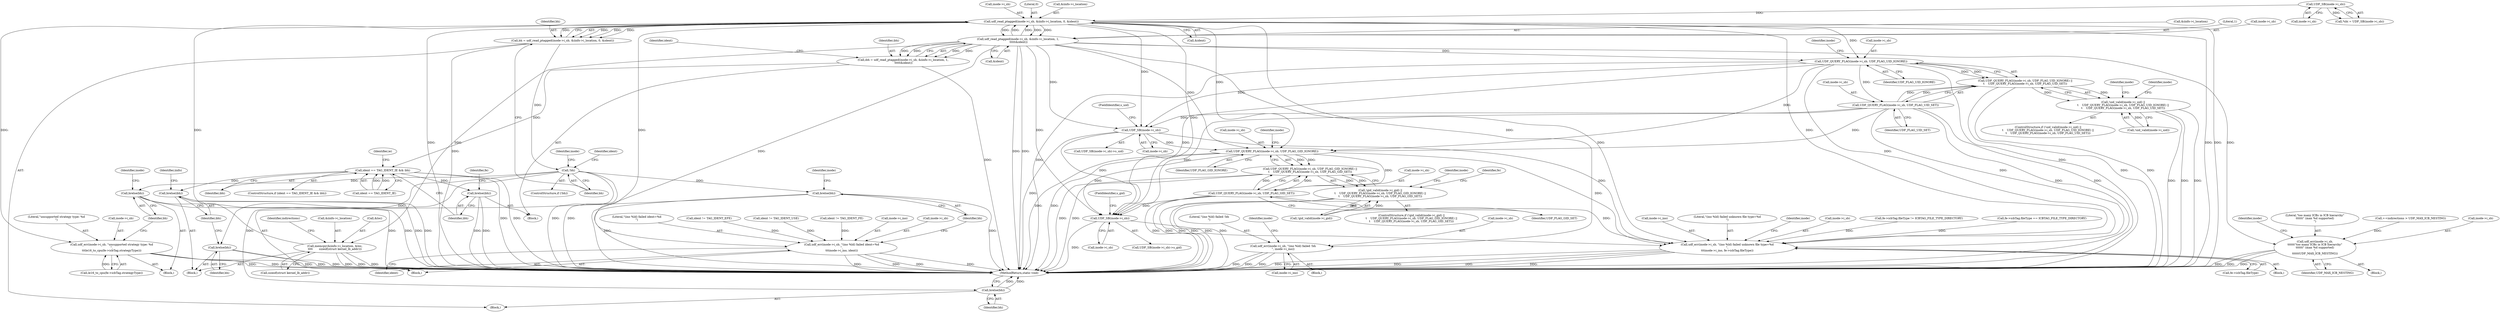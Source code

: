 digraph "0_linux_c03aa9f6e1f938618e6db2e23afef0574efeeb65@API" {
"1000133" [label="(Call,udf_read_ptagged(inode->i_sb, &iinfo->i_location, 0, &ident))"];
"1000213" [label="(Call,udf_read_ptagged(inode->i_sb, &iinfo->i_location, 1,\n \t\t\t\t\t&ident))"];
"1000133" [label="(Call,udf_read_ptagged(inode->i_sb, &iinfo->i_location, 0, &ident))"];
"1000121" [label="(Call,UDF_SB(inode->i_sb))"];
"1000259" [label="(Call,memcpy(&iinfo->i_location, &loc,\n\t\t\t\t       sizeof(struct kernel_lb_addr)))"];
"1000131" [label="(Call,bh = udf_read_ptagged(inode->i_sb, &iinfo->i_location, 0, &ident))"];
"1000145" [label="(Call,!bh)"];
"1000181" [label="(Call,brelse(bh))"];
"1000255" [label="(Call,brelse(bh))"];
"1000308" [label="(Call,brelse(bh))"];
"1001143" [label="(Call,brelse(bh))"];
"1000148" [label="(Call,udf_err(inode->i_sb, \"(ino %ld) failed !bh\n\", inode->i_ino))"];
"1000172" [label="(Call,udf_err(inode->i_sb, \"(ino %ld) failed ident=%d\n\",\n\t\t\tinode->i_ino, ident))"];
"1000297" [label="(Call,udf_err(inode->i_sb, \"unsupported strategy type: %d\n\",\n\t\t\tle16_to_cpu(fe->icbTag.strategyType)))"];
"1000574" [label="(Call,UDF_QUERY_FLAG(inode->i_sb, UDF_FLAG_UID_IGNORE))"];
"1000573" [label="(Call,UDF_QUERY_FLAG(inode->i_sb, UDF_FLAG_UID_IGNORE) ||\n\t    UDF_QUERY_FLAG(inode->i_sb, UDF_FLAG_UID_SET))"];
"1000567" [label="(Call,!uid_valid(inode->i_uid) ||\n\t    UDF_QUERY_FLAG(inode->i_sb, UDF_FLAG_UID_IGNORE) ||\n\t    UDF_QUERY_FLAG(inode->i_sb, UDF_FLAG_UID_SET))"];
"1000579" [label="(Call,UDF_QUERY_FLAG(inode->i_sb, UDF_FLAG_UID_SET))"];
"1000589" [label="(Call,UDF_SB(inode->i_sb))"];
"1000608" [label="(Call,UDF_QUERY_FLAG(inode->i_sb, UDF_FLAG_GID_IGNORE))"];
"1000607" [label="(Call,UDF_QUERY_FLAG(inode->i_sb, UDF_FLAG_GID_IGNORE) ||\n\t    UDF_QUERY_FLAG(inode->i_sb, UDF_FLAG_GID_SET))"];
"1000601" [label="(Call,!gid_valid(inode->i_gid) ||\n\t    UDF_QUERY_FLAG(inode->i_sb, UDF_FLAG_GID_IGNORE) ||\n\t    UDF_QUERY_FLAG(inode->i_sb, UDF_FLAG_GID_SET))"];
"1000613" [label="(Call,UDF_QUERY_FLAG(inode->i_sb, UDF_FLAG_GID_SET))"];
"1000623" [label="(Call,UDF_SB(inode->i_sb))"];
"1001087" [label="(Call,udf_err(inode->i_sb, \"(ino %ld) failed unknown file type=%d\n\",\n\t\t\tinode->i_ino, fe->icbTag.fileType))"];
"1000211" [label="(Call,ibh = udf_read_ptagged(inode->i_sb, &iinfo->i_location, 1,\n \t\t\t\t\t&ident))"];
"1000225" [label="(Call,ident == TAG_IDENT_IE && ibh)"];
"1000257" [label="(Call,brelse(ibh))"];
"1000284" [label="(Call,brelse(ibh))"];
"1000274" [label="(Call,udf_err(inode->i_sb,\n\t\t\t\t\t\t\"too many ICBs in ICB hierarchy\"\n\t\t\t\t\t\t\" (max %d supported)\n\",\n\t\t\t\t\t\tUDF_MAX_ICB_NESTING))"];
"1000586" [label="(Identifier,inode)"];
"1000264" [label="(Call,&loc)"];
"1000211" [label="(Call,ibh = udf_read_ptagged(inode->i_sb, &iinfo->i_location, 1,\n \t\t\t\t\t&ident))"];
"1000119" [label="(Call,*sbi = UDF_SB(inode->i_sb))"];
"1000581" [label="(Identifier,inode)"];
"1000298" [label="(Call,inode->i_sb)"];
"1000609" [label="(Call,inode->i_sb)"];
"1001088" [label="(Call,inode->i_sb)"];
"1000608" [label="(Call,UDF_QUERY_FLAG(inode->i_sb, UDF_FLAG_GID_IGNORE))"];
"1000105" [label="(Block,)"];
"1000615" [label="(Identifier,inode)"];
"1000630" [label="(Call,fe->icbTag.fileType != ICBTAG_FILE_TYPE_DIRECTORY)"];
"1000132" [label="(Identifier,bh)"];
"1000578" [label="(Identifier,UDF_FLAG_UID_IGNORE)"];
"1000224" [label="(ControlStructure,if (ident == TAG_IDENT_IE && ibh))"];
"1000134" [label="(Call,inode->i_sb)"];
"1000296" [label="(Block,)"];
"1000588" [label="(Call,UDF_SB(inode->i_sb)->s_uid)"];
"1000627" [label="(FieldIdentifier,s_gid)"];
"1000302" [label="(Call,le16_to_cpu(fe->icbTag.strategyType))"];
"1000284" [label="(Call,brelse(ibh))"];
"1000607" [label="(Call,UDF_QUERY_FLAG(inode->i_sb, UDF_FLAG_GID_IGNORE) ||\n\t    UDF_QUERY_FLAG(inode->i_sb, UDF_FLAG_GID_SET))"];
"1000575" [label="(Call,inode->i_sb)"];
"1000612" [label="(Identifier,UDF_FLAG_GID_IGNORE)"];
"1000209" [label="(Block,)"];
"1000177" [label="(Call,inode->i_ino)"];
"1000225" [label="(Call,ident == TAG_IDENT_IE && ibh)"];
"1000285" [label="(Identifier,ibh)"];
"1000652" [label="(Call,fe->icbTag.fileType == ICBTAG_FILE_TYPE_DIRECTORY)"];
"1000257" [label="(Call,brelse(ibh))"];
"1001087" [label="(Call,udf_err(inode->i_sb, \"(ino %ld) failed unknown file type=%d\n\",\n\t\t\tinode->i_ino, fe->icbTag.fileType))"];
"1000590" [label="(Call,inode->i_sb)"];
"1000148" [label="(Call,udf_err(inode->i_sb, \"(ino %ld) failed !bh\n\", inode->i_ino))"];
"1000614" [label="(Call,inode->i_sb)"];
"1000567" [label="(Call,!uid_valid(inode->i_uid) ||\n\t    UDF_QUERY_FLAG(inode->i_sb, UDF_FLAG_UID_IGNORE) ||\n\t    UDF_QUERY_FLAG(inode->i_sb, UDF_FLAG_UID_SET))"];
"1000601" [label="(Call,!gid_valid(inode->i_gid) ||\n\t    UDF_QUERY_FLAG(inode->i_sb, UDF_FLAG_GID_IGNORE) ||\n\t    UDF_QUERY_FLAG(inode->i_sb, UDF_FLAG_GID_SET))"];
"1000623" [label="(Call,UDF_SB(inode->i_sb))"];
"1000633" [label="(Identifier,fe)"];
"1000142" [label="(Call,&ident)"];
"1000269" [label="(Call,++indirections > UDF_MAX_ICB_NESTING)"];
"1000297" [label="(Call,udf_err(inode->i_sb, \"unsupported strategy type: %d\n\",\n\t\t\tle16_to_cpu(fe->icbTag.strategyType)))"];
"1000149" [label="(Call,inode->i_sb)"];
"1001092" [label="(Call,inode->i_ino)"];
"1000311" [label="(Identifier,inode)"];
"1000317" [label="(Identifier,fe)"];
"1000212" [label="(Identifier,ibh)"];
"1000172" [label="(Call,udf_err(inode->i_sb, \"(ino %ld) failed ident=%d\n\",\n\t\t\tinode->i_ino, ident))"];
"1000589" [label="(Call,UDF_SB(inode->i_sb))"];
"1000568" [label="(Call,!uid_valid(inode->i_uid))"];
"1000173" [label="(Call,inode->i_sb)"];
"1000226" [label="(Call,ident == TAG_IDENT_IE)"];
"1000176" [label="(Literal,\"(ino %ld) failed ident=%d\n\")"];
"1000301" [label="(Literal,\"unsupported strategy type: %d\n\")"];
"1000133" [label="(Call,udf_read_ptagged(inode->i_sb, &iinfo->i_location, 0, &ident))"];
"1000184" [label="(Identifier,inode)"];
"1000275" [label="(Call,inode->i_sb)"];
"1000259" [label="(Call,memcpy(&iinfo->i_location, &loc,\n\t\t\t\t       sizeof(struct kernel_lb_addr)))"];
"1000121" [label="(Call,UDF_SB(inode->i_sb))"];
"1001095" [label="(Call,fe->icbTag.fileType)"];
"1001091" [label="(Literal,\"(ino %ld) failed unknown file type=%d\n\")"];
"1000214" [label="(Call,inode->i_sb)"];
"1000217" [label="(Call,&iinfo->i_location)"];
"1000255" [label="(Call,brelse(bh))"];
"1000274" [label="(Call,udf_err(inode->i_sb,\n\t\t\t\t\t\t\"too many ICBs in ICB hierarchy\"\n\t\t\t\t\t\t\" (max %d supported)\n\",\n\t\t\t\t\t\tUDF_MAX_ICB_NESTING))"];
"1000271" [label="(Identifier,indirections)"];
"1001101" [label="(Identifier,inode)"];
"1001143" [label="(Call,brelse(bh))"];
"1000254" [label="(Block,)"];
"1000165" [label="(Call,ident != TAG_IDENT_EFE)"];
"1000580" [label="(Call,inode->i_sb)"];
"1000162" [label="(Identifier,ident)"];
"1000266" [label="(Call,sizeof(struct kernel_lb_addr))"];
"1000273" [label="(Block,)"];
"1000281" [label="(Identifier,inode)"];
"1000171" [label="(Block,)"];
"1000122" [label="(Call,inode->i_sb)"];
"1000144" [label="(ControlStructure,if (!bh))"];
"1000260" [label="(Call,&iinfo->i_location)"];
"1000147" [label="(Block,)"];
"1000141" [label="(Literal,0)"];
"1000595" [label="(Identifier,inode)"];
"1000617" [label="(Identifier,UDF_FLAG_GID_SET)"];
"1000150" [label="(Identifier,inode)"];
"1000308" [label="(Call,brelse(bh))"];
"1000168" [label="(Call,ident != TAG_IDENT_USE)"];
"1000222" [label="(Call,&ident)"];
"1000227" [label="(Identifier,ident)"];
"1000152" [label="(Literal,\"(ino %ld) failed !bh\n\")"];
"1000137" [label="(Call,&iinfo->i_location)"];
"1000153" [label="(Call,inode->i_ino)"];
"1000221" [label="(Literal,1)"];
"1000622" [label="(Call,UDF_SB(inode->i_sb)->s_gid)"];
"1000145" [label="(Call,!bh)"];
"1000624" [label="(Call,inode->i_sb)"];
"1000573" [label="(Call,UDF_QUERY_FLAG(inode->i_sb, UDF_FLAG_UID_IGNORE) ||\n\t    UDF_QUERY_FLAG(inode->i_sb, UDF_FLAG_UID_SET))"];
"1000213" [label="(Call,udf_read_ptagged(inode->i_sb, &iinfo->i_location, 1,\n \t\t\t\t\t&ident))"];
"1001145" [label="(MethodReturn,static void)"];
"1000161" [label="(Call,ident != TAG_IDENT_FE)"];
"1000613" [label="(Call,UDF_QUERY_FLAG(inode->i_sb, UDF_FLAG_GID_SET))"];
"1000258" [label="(Identifier,ibh)"];
"1000262" [label="(Identifier,iinfo)"];
"1000157" [label="(Identifier,inode)"];
"1000180" [label="(Identifier,ident)"];
"1000256" [label="(Identifier,bh)"];
"1001144" [label="(Identifier,bh)"];
"1000566" [label="(ControlStructure,if (!uid_valid(inode->i_uid) ||\n\t    UDF_QUERY_FLAG(inode->i_sb, UDF_FLAG_UID_IGNORE) ||\n\t    UDF_QUERY_FLAG(inode->i_sb, UDF_FLAG_UID_SET)))"];
"1000583" [label="(Identifier,UDF_FLAG_UID_SET)"];
"1000620" [label="(Identifier,inode)"];
"1000602" [label="(Call,!gid_valid(inode->i_gid))"];
"1000593" [label="(FieldIdentifier,s_uid)"];
"1000574" [label="(Call,UDF_QUERY_FLAG(inode->i_sb, UDF_FLAG_UID_IGNORE))"];
"1000181" [label="(Call,brelse(bh))"];
"1000579" [label="(Call,UDF_QUERY_FLAG(inode->i_sb, UDF_FLAG_UID_SET))"];
"1000278" [label="(Literal,\"too many ICBs in ICB hierarchy\"\n\t\t\t\t\t\t\" (max %d supported)\n\")"];
"1000131" [label="(Call,bh = udf_read_ptagged(inode->i_sb, &iinfo->i_location, 0, &ident))"];
"1000950" [label="(Block,)"];
"1000182" [label="(Identifier,bh)"];
"1000234" [label="(Identifier,ie)"];
"1000146" [label="(Identifier,bh)"];
"1000600" [label="(ControlStructure,if (!gid_valid(inode->i_gid) ||\n\t    UDF_QUERY_FLAG(inode->i_sb, UDF_FLAG_GID_IGNORE) ||\n\t    UDF_QUERY_FLAG(inode->i_sb, UDF_FLAG_GID_SET)))"];
"1000279" [label="(Identifier,UDF_MAX_ICB_NESTING)"];
"1000229" [label="(Identifier,ibh)"];
"1000309" [label="(Identifier,bh)"];
"1000133" -> "1000131"  [label="AST: "];
"1000133" -> "1000142"  [label="CFG: "];
"1000134" -> "1000133"  [label="AST: "];
"1000137" -> "1000133"  [label="AST: "];
"1000141" -> "1000133"  [label="AST: "];
"1000142" -> "1000133"  [label="AST: "];
"1000131" -> "1000133"  [label="CFG: "];
"1000133" -> "1001145"  [label="DDG: "];
"1000133" -> "1001145"  [label="DDG: "];
"1000133" -> "1001145"  [label="DDG: "];
"1000133" -> "1000131"  [label="DDG: "];
"1000133" -> "1000131"  [label="DDG: "];
"1000133" -> "1000131"  [label="DDG: "];
"1000133" -> "1000131"  [label="DDG: "];
"1000213" -> "1000133"  [label="DDG: "];
"1000213" -> "1000133"  [label="DDG: "];
"1000121" -> "1000133"  [label="DDG: "];
"1000259" -> "1000133"  [label="DDG: "];
"1000133" -> "1000148"  [label="DDG: "];
"1000133" -> "1000172"  [label="DDG: "];
"1000133" -> "1000213"  [label="DDG: "];
"1000133" -> "1000213"  [label="DDG: "];
"1000133" -> "1000213"  [label="DDG: "];
"1000133" -> "1000297"  [label="DDG: "];
"1000133" -> "1000574"  [label="DDG: "];
"1000133" -> "1000589"  [label="DDG: "];
"1000133" -> "1000608"  [label="DDG: "];
"1000133" -> "1000623"  [label="DDG: "];
"1000133" -> "1001087"  [label="DDG: "];
"1000213" -> "1000211"  [label="AST: "];
"1000213" -> "1000222"  [label="CFG: "];
"1000214" -> "1000213"  [label="AST: "];
"1000217" -> "1000213"  [label="AST: "];
"1000221" -> "1000213"  [label="AST: "];
"1000222" -> "1000213"  [label="AST: "];
"1000211" -> "1000213"  [label="CFG: "];
"1000213" -> "1001145"  [label="DDG: "];
"1000213" -> "1001145"  [label="DDG: "];
"1000213" -> "1001145"  [label="DDG: "];
"1000213" -> "1000211"  [label="DDG: "];
"1000213" -> "1000211"  [label="DDG: "];
"1000213" -> "1000211"  [label="DDG: "];
"1000213" -> "1000211"  [label="DDG: "];
"1000213" -> "1000259"  [label="DDG: "];
"1000213" -> "1000274"  [label="DDG: "];
"1000213" -> "1000574"  [label="DDG: "];
"1000213" -> "1000589"  [label="DDG: "];
"1000213" -> "1000608"  [label="DDG: "];
"1000213" -> "1000623"  [label="DDG: "];
"1000213" -> "1001087"  [label="DDG: "];
"1000121" -> "1000119"  [label="AST: "];
"1000121" -> "1000122"  [label="CFG: "];
"1000122" -> "1000121"  [label="AST: "];
"1000119" -> "1000121"  [label="CFG: "];
"1000121" -> "1000119"  [label="DDG: "];
"1000259" -> "1000254"  [label="AST: "];
"1000259" -> "1000266"  [label="CFG: "];
"1000260" -> "1000259"  [label="AST: "];
"1000264" -> "1000259"  [label="AST: "];
"1000266" -> "1000259"  [label="AST: "];
"1000271" -> "1000259"  [label="CFG: "];
"1000259" -> "1001145"  [label="DDG: "];
"1000259" -> "1001145"  [label="DDG: "];
"1000259" -> "1001145"  [label="DDG: "];
"1000131" -> "1000105"  [label="AST: "];
"1000132" -> "1000131"  [label="AST: "];
"1000146" -> "1000131"  [label="CFG: "];
"1000131" -> "1001145"  [label="DDG: "];
"1000131" -> "1000145"  [label="DDG: "];
"1000145" -> "1000144"  [label="AST: "];
"1000145" -> "1000146"  [label="CFG: "];
"1000146" -> "1000145"  [label="AST: "];
"1000150" -> "1000145"  [label="CFG: "];
"1000162" -> "1000145"  [label="CFG: "];
"1000145" -> "1001145"  [label="DDG: "];
"1000145" -> "1001145"  [label="DDG: "];
"1000145" -> "1000181"  [label="DDG: "];
"1000145" -> "1000255"  [label="DDG: "];
"1000145" -> "1000308"  [label="DDG: "];
"1000145" -> "1001143"  [label="DDG: "];
"1000181" -> "1000171"  [label="AST: "];
"1000181" -> "1000182"  [label="CFG: "];
"1000182" -> "1000181"  [label="AST: "];
"1000184" -> "1000181"  [label="CFG: "];
"1000181" -> "1001145"  [label="DDG: "];
"1000181" -> "1001145"  [label="DDG: "];
"1000255" -> "1000254"  [label="AST: "];
"1000255" -> "1000256"  [label="CFG: "];
"1000256" -> "1000255"  [label="AST: "];
"1000258" -> "1000255"  [label="CFG: "];
"1000255" -> "1001145"  [label="DDG: "];
"1000255" -> "1001145"  [label="DDG: "];
"1000308" -> "1000296"  [label="AST: "];
"1000308" -> "1000309"  [label="CFG: "];
"1000309" -> "1000308"  [label="AST: "];
"1000311" -> "1000308"  [label="CFG: "];
"1000308" -> "1001145"  [label="DDG: "];
"1000308" -> "1001145"  [label="DDG: "];
"1001143" -> "1000105"  [label="AST: "];
"1001143" -> "1001144"  [label="CFG: "];
"1001144" -> "1001143"  [label="AST: "];
"1001145" -> "1001143"  [label="CFG: "];
"1001143" -> "1001145"  [label="DDG: "];
"1001143" -> "1001145"  [label="DDG: "];
"1000148" -> "1000147"  [label="AST: "];
"1000148" -> "1000153"  [label="CFG: "];
"1000149" -> "1000148"  [label="AST: "];
"1000152" -> "1000148"  [label="AST: "];
"1000153" -> "1000148"  [label="AST: "];
"1000157" -> "1000148"  [label="CFG: "];
"1000148" -> "1001145"  [label="DDG: "];
"1000148" -> "1001145"  [label="DDG: "];
"1000148" -> "1001145"  [label="DDG: "];
"1000172" -> "1000171"  [label="AST: "];
"1000172" -> "1000180"  [label="CFG: "];
"1000173" -> "1000172"  [label="AST: "];
"1000176" -> "1000172"  [label="AST: "];
"1000177" -> "1000172"  [label="AST: "];
"1000180" -> "1000172"  [label="AST: "];
"1000182" -> "1000172"  [label="CFG: "];
"1000172" -> "1001145"  [label="DDG: "];
"1000172" -> "1001145"  [label="DDG: "];
"1000172" -> "1001145"  [label="DDG: "];
"1000172" -> "1001145"  [label="DDG: "];
"1000168" -> "1000172"  [label="DDG: "];
"1000165" -> "1000172"  [label="DDG: "];
"1000161" -> "1000172"  [label="DDG: "];
"1000297" -> "1000296"  [label="AST: "];
"1000297" -> "1000302"  [label="CFG: "];
"1000298" -> "1000297"  [label="AST: "];
"1000301" -> "1000297"  [label="AST: "];
"1000302" -> "1000297"  [label="AST: "];
"1000309" -> "1000297"  [label="CFG: "];
"1000297" -> "1001145"  [label="DDG: "];
"1000297" -> "1001145"  [label="DDG: "];
"1000297" -> "1001145"  [label="DDG: "];
"1000302" -> "1000297"  [label="DDG: "];
"1000574" -> "1000573"  [label="AST: "];
"1000574" -> "1000578"  [label="CFG: "];
"1000575" -> "1000574"  [label="AST: "];
"1000578" -> "1000574"  [label="AST: "];
"1000581" -> "1000574"  [label="CFG: "];
"1000573" -> "1000574"  [label="CFG: "];
"1000574" -> "1001145"  [label="DDG: "];
"1000574" -> "1001145"  [label="DDG: "];
"1000574" -> "1000573"  [label="DDG: "];
"1000574" -> "1000573"  [label="DDG: "];
"1000574" -> "1000579"  [label="DDG: "];
"1000574" -> "1000589"  [label="DDG: "];
"1000574" -> "1000608"  [label="DDG: "];
"1000574" -> "1000623"  [label="DDG: "];
"1000574" -> "1001087"  [label="DDG: "];
"1000573" -> "1000567"  [label="AST: "];
"1000573" -> "1000579"  [label="CFG: "];
"1000579" -> "1000573"  [label="AST: "];
"1000567" -> "1000573"  [label="CFG: "];
"1000573" -> "1001145"  [label="DDG: "];
"1000573" -> "1001145"  [label="DDG: "];
"1000573" -> "1000567"  [label="DDG: "];
"1000573" -> "1000567"  [label="DDG: "];
"1000579" -> "1000573"  [label="DDG: "];
"1000579" -> "1000573"  [label="DDG: "];
"1000567" -> "1000566"  [label="AST: "];
"1000567" -> "1000568"  [label="CFG: "];
"1000568" -> "1000567"  [label="AST: "];
"1000586" -> "1000567"  [label="CFG: "];
"1000595" -> "1000567"  [label="CFG: "];
"1000567" -> "1001145"  [label="DDG: "];
"1000567" -> "1001145"  [label="DDG: "];
"1000567" -> "1001145"  [label="DDG: "];
"1000568" -> "1000567"  [label="DDG: "];
"1000579" -> "1000583"  [label="CFG: "];
"1000580" -> "1000579"  [label="AST: "];
"1000583" -> "1000579"  [label="AST: "];
"1000579" -> "1001145"  [label="DDG: "];
"1000579" -> "1001145"  [label="DDG: "];
"1000579" -> "1000589"  [label="DDG: "];
"1000579" -> "1000608"  [label="DDG: "];
"1000579" -> "1000623"  [label="DDG: "];
"1000579" -> "1001087"  [label="DDG: "];
"1000589" -> "1000588"  [label="AST: "];
"1000589" -> "1000590"  [label="CFG: "];
"1000590" -> "1000589"  [label="AST: "];
"1000593" -> "1000589"  [label="CFG: "];
"1000589" -> "1001145"  [label="DDG: "];
"1000589" -> "1000608"  [label="DDG: "];
"1000589" -> "1000623"  [label="DDG: "];
"1000589" -> "1001087"  [label="DDG: "];
"1000608" -> "1000607"  [label="AST: "];
"1000608" -> "1000612"  [label="CFG: "];
"1000609" -> "1000608"  [label="AST: "];
"1000612" -> "1000608"  [label="AST: "];
"1000615" -> "1000608"  [label="CFG: "];
"1000607" -> "1000608"  [label="CFG: "];
"1000608" -> "1001145"  [label="DDG: "];
"1000608" -> "1001145"  [label="DDG: "];
"1000608" -> "1000607"  [label="DDG: "];
"1000608" -> "1000607"  [label="DDG: "];
"1000608" -> "1000613"  [label="DDG: "];
"1000608" -> "1000623"  [label="DDG: "];
"1000608" -> "1001087"  [label="DDG: "];
"1000607" -> "1000601"  [label="AST: "];
"1000607" -> "1000613"  [label="CFG: "];
"1000613" -> "1000607"  [label="AST: "];
"1000601" -> "1000607"  [label="CFG: "];
"1000607" -> "1001145"  [label="DDG: "];
"1000607" -> "1001145"  [label="DDG: "];
"1000607" -> "1000601"  [label="DDG: "];
"1000607" -> "1000601"  [label="DDG: "];
"1000613" -> "1000607"  [label="DDG: "];
"1000613" -> "1000607"  [label="DDG: "];
"1000601" -> "1000600"  [label="AST: "];
"1000601" -> "1000602"  [label="CFG: "];
"1000602" -> "1000601"  [label="AST: "];
"1000620" -> "1000601"  [label="CFG: "];
"1000633" -> "1000601"  [label="CFG: "];
"1000601" -> "1001145"  [label="DDG: "];
"1000601" -> "1001145"  [label="DDG: "];
"1000601" -> "1001145"  [label="DDG: "];
"1000602" -> "1000601"  [label="DDG: "];
"1000613" -> "1000617"  [label="CFG: "];
"1000614" -> "1000613"  [label="AST: "];
"1000617" -> "1000613"  [label="AST: "];
"1000613" -> "1001145"  [label="DDG: "];
"1000613" -> "1001145"  [label="DDG: "];
"1000613" -> "1000623"  [label="DDG: "];
"1000613" -> "1001087"  [label="DDG: "];
"1000623" -> "1000622"  [label="AST: "];
"1000623" -> "1000624"  [label="CFG: "];
"1000624" -> "1000623"  [label="AST: "];
"1000627" -> "1000623"  [label="CFG: "];
"1000623" -> "1001145"  [label="DDG: "];
"1000623" -> "1001087"  [label="DDG: "];
"1001087" -> "1000950"  [label="AST: "];
"1001087" -> "1001095"  [label="CFG: "];
"1001088" -> "1001087"  [label="AST: "];
"1001091" -> "1001087"  [label="AST: "];
"1001092" -> "1001087"  [label="AST: "];
"1001095" -> "1001087"  [label="AST: "];
"1001101" -> "1001087"  [label="CFG: "];
"1001087" -> "1001145"  [label="DDG: "];
"1001087" -> "1001145"  [label="DDG: "];
"1001087" -> "1001145"  [label="DDG: "];
"1001087" -> "1001145"  [label="DDG: "];
"1000630" -> "1001087"  [label="DDG: "];
"1000652" -> "1001087"  [label="DDG: "];
"1000211" -> "1000209"  [label="AST: "];
"1000212" -> "1000211"  [label="AST: "];
"1000227" -> "1000211"  [label="CFG: "];
"1000211" -> "1001145"  [label="DDG: "];
"1000211" -> "1000225"  [label="DDG: "];
"1000225" -> "1000224"  [label="AST: "];
"1000225" -> "1000226"  [label="CFG: "];
"1000225" -> "1000229"  [label="CFG: "];
"1000226" -> "1000225"  [label="AST: "];
"1000229" -> "1000225"  [label="AST: "];
"1000234" -> "1000225"  [label="CFG: "];
"1000285" -> "1000225"  [label="CFG: "];
"1000225" -> "1001145"  [label="DDG: "];
"1000225" -> "1001145"  [label="DDG: "];
"1000226" -> "1000225"  [label="DDG: "];
"1000226" -> "1000225"  [label="DDG: "];
"1000225" -> "1000257"  [label="DDG: "];
"1000225" -> "1000284"  [label="DDG: "];
"1000257" -> "1000254"  [label="AST: "];
"1000257" -> "1000258"  [label="CFG: "];
"1000258" -> "1000257"  [label="AST: "];
"1000262" -> "1000257"  [label="CFG: "];
"1000257" -> "1001145"  [label="DDG: "];
"1000257" -> "1001145"  [label="DDG: "];
"1000284" -> "1000209"  [label="AST: "];
"1000284" -> "1000285"  [label="CFG: "];
"1000285" -> "1000284"  [label="AST: "];
"1000317" -> "1000284"  [label="CFG: "];
"1000284" -> "1001145"  [label="DDG: "];
"1000284" -> "1001145"  [label="DDG: "];
"1000274" -> "1000273"  [label="AST: "];
"1000274" -> "1000279"  [label="CFG: "];
"1000275" -> "1000274"  [label="AST: "];
"1000278" -> "1000274"  [label="AST: "];
"1000279" -> "1000274"  [label="AST: "];
"1000281" -> "1000274"  [label="CFG: "];
"1000274" -> "1001145"  [label="DDG: "];
"1000274" -> "1001145"  [label="DDG: "];
"1000274" -> "1001145"  [label="DDG: "];
"1000269" -> "1000274"  [label="DDG: "];
}
